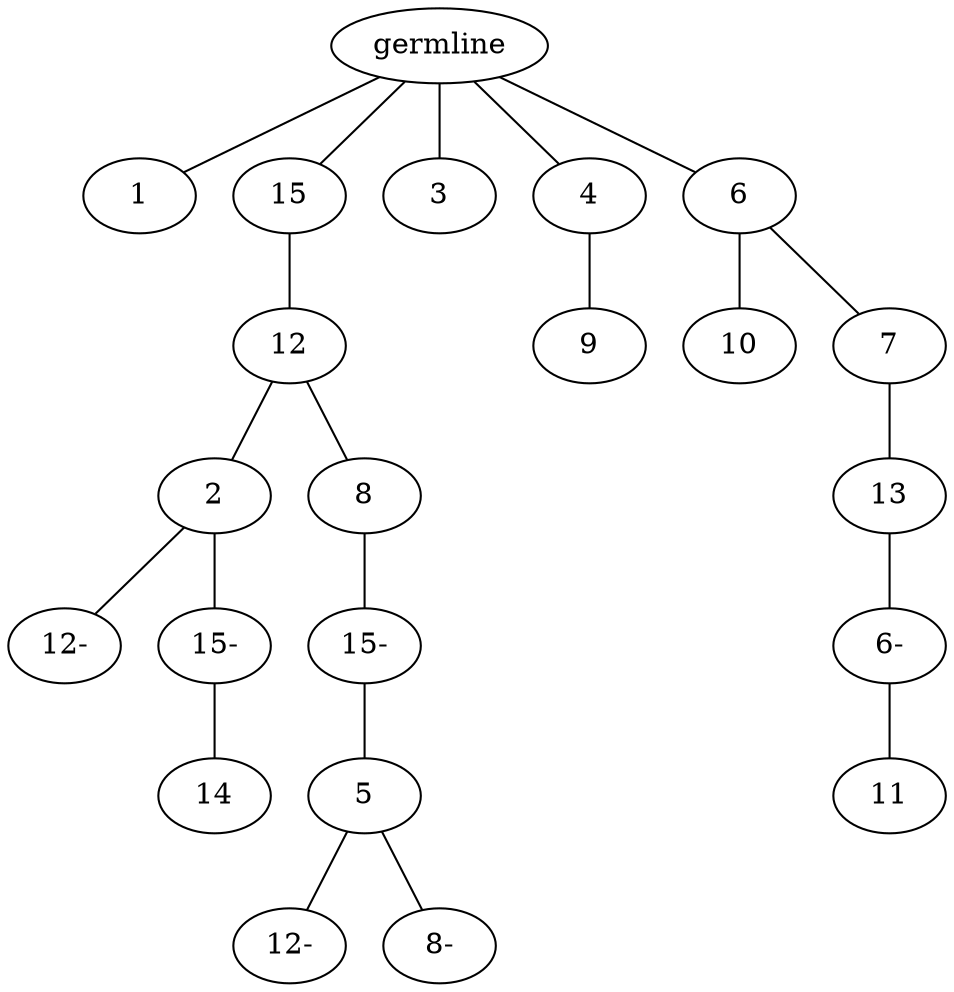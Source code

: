 graph tree {
    "140358201867232" [label="germline"];
    "140358201867712" [label="1"];
    "140358201864256" [label="15"];
    "140358201841312" [label="12"];
    "140358201840016" [label="2"];
    "140358201843088" [label="12-"];
    "140358201842320" [label="15-"];
    "140358201843136" [label="14"];
    "140358201842128" [label="8"];
    "140358201842896" [label="15-"];
    "140358201842848" [label="5"];
    "140358201840544" [label="12-"];
    "140358201843376" [label="8-"];
    "140358201839728" [label="3"];
    "140358201841072" [label="4"];
    "140358201840784" [label="9"];
    "140358201842032" [label="6"];
    "140358201049776" [label="10"];
    "140358201864736" [label="7"];
    "140358201866608" [label="13"];
    "140358201864400" [label="6-"];
    "140358201391904" [label="11"];
    "140358201867232" -- "140358201867712";
    "140358201867232" -- "140358201864256";
    "140358201867232" -- "140358201839728";
    "140358201867232" -- "140358201841072";
    "140358201867232" -- "140358201842032";
    "140358201864256" -- "140358201841312";
    "140358201841312" -- "140358201840016";
    "140358201841312" -- "140358201842128";
    "140358201840016" -- "140358201843088";
    "140358201840016" -- "140358201842320";
    "140358201842320" -- "140358201843136";
    "140358201842128" -- "140358201842896";
    "140358201842896" -- "140358201842848";
    "140358201842848" -- "140358201840544";
    "140358201842848" -- "140358201843376";
    "140358201841072" -- "140358201840784";
    "140358201842032" -- "140358201049776";
    "140358201842032" -- "140358201864736";
    "140358201864736" -- "140358201866608";
    "140358201866608" -- "140358201864400";
    "140358201864400" -- "140358201391904";
}
